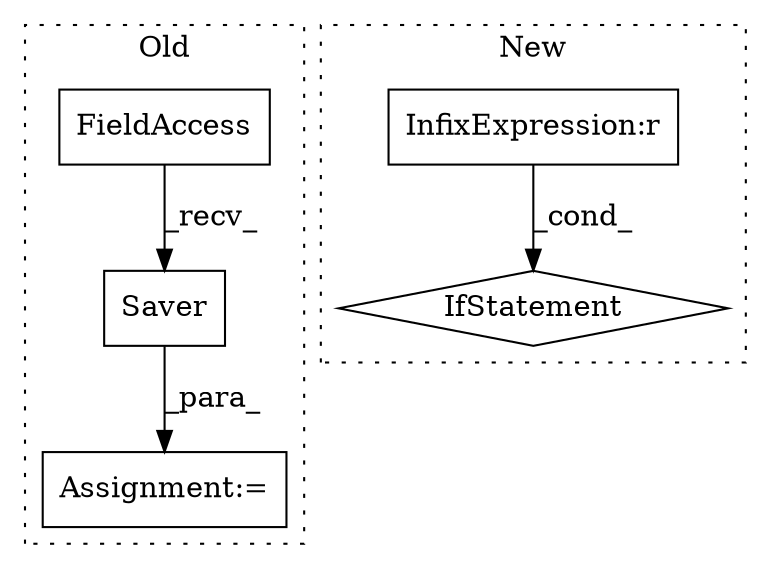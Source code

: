 digraph G {
subgraph cluster0 {
1 [label="Saver" a="32" s="6421,6445" l="6,1" shape="box"];
3 [label="FieldAccess" a="22" s="6404" l="16" shape="box"];
4 [label="Assignment:=" a="7" s="6403" l="1" shape="box"];
label = "Old";
style="dotted";
}
subgraph cluster1 {
2 [label="IfStatement" a="25" s="3263,3285" l="4,2" shape="diamond"];
5 [label="InfixExpression:r" a="27" s="3277" l="4" shape="box"];
label = "New";
style="dotted";
}
1 -> 4 [label="_para_"];
3 -> 1 [label="_recv_"];
5 -> 2 [label="_cond_"];
}